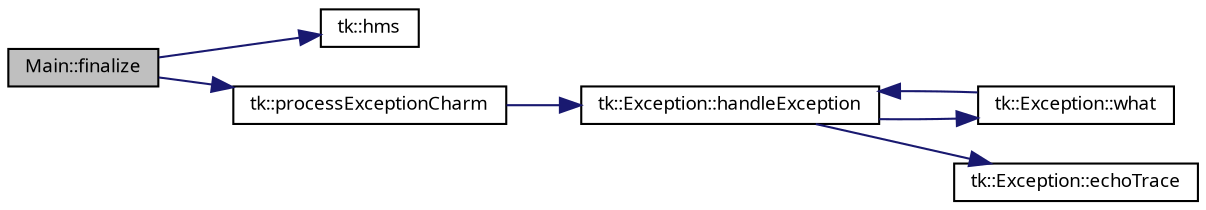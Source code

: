 digraph "Main::finalize"
{
 // INTERACTIVE_SVG=YES
  bgcolor="transparent";
  edge [fontname="sans-serif",fontsize="9",labelfontname="sans-serif",labelfontsize="9"];
  node [fontname="sans-serif",fontsize="9",shape=record];
  rankdir="LR";
  Node1 [label="Main::finalize",height=0.2,width=0.4,color="black", fillcolor="grey75", style="filled", fontcolor="black"];
  Node1 -> Node2 [color="midnightblue",fontsize="9",style="solid",fontname="sans-serif"];
  Node2 [label="tk::hms",height=0.2,width=0.4,color="black",URL="$namespacetk.html#ad6260a3dcdcb9a995a4886e566b665c4",tooltip="Convert existing time stamp as a real to Watch (global scope) "];
  Node1 -> Node3 [color="midnightblue",fontsize="9",style="solid",fontname="sans-serif"];
  Node3 [label="tk::processExceptionCharm",height=0.2,width=0.4,color="black",URL="$namespacetk.html#af04df49334286e653e440035c499a8d1",tooltip="Process an exception from the Charm++ runtime system. "];
  Node3 -> Node4 [color="midnightblue",fontsize="9",style="solid",fontname="sans-serif"];
  Node4 [label="tk::Exception::handleException",height=0.2,width=0.4,color="black",URL="$classtk_1_1_exception.html#aef3989f5d076c0282329daa2a646b1c6",tooltip="Handle Exception. "];
  Node4 -> Node5 [color="midnightblue",fontsize="9",style="solid",fontname="sans-serif"];
  Node5 [label="tk::Exception::what",height=0.2,width=0.4,color="black",URL="$classtk_1_1_exception.html#a0bc4b622d95adf72e77f639fd6aefbbe"];
  Node5 -> Node4 [color="midnightblue",fontsize="9",style="solid",fontname="sans-serif"];
  Node4 -> Node6 [color="midnightblue",fontsize="9",style="solid",fontname="sans-serif"];
  Node6 [label="tk::Exception::echoTrace",height=0.2,width=0.4,color="black",URL="$classtk_1_1_exception.html#a98bc4bc0d8ef380a2b90c5815a80f53a",tooltip="Demangle and Echo call trace. "];
}
